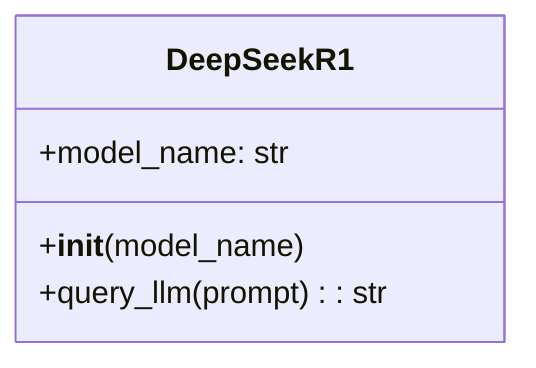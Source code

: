%% deepseek_r1.py - Mermaid Class Diagram
classDiagram
    class DeepSeekR1 {
        +model_name: str
        +__init__(model_name)
        +query_llm(prompt): str
    }